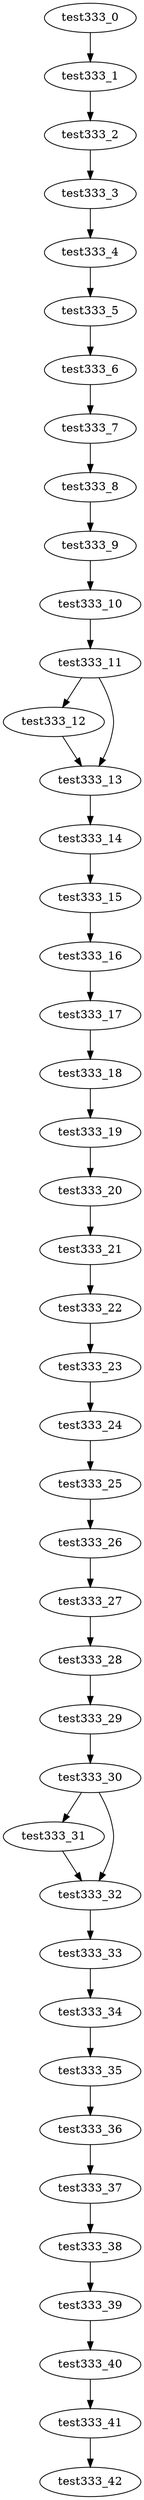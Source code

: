digraph G {
test333_0->test333_1;
test333_1->test333_2;
test333_2->test333_3;
test333_3->test333_4;
test333_4->test333_5;
test333_5->test333_6;
test333_6->test333_7;
test333_7->test333_8;
test333_8->test333_9;
test333_9->test333_10;
test333_10->test333_11;
test333_11->test333_12;
test333_11->test333_13;
test333_12->test333_13;
test333_13->test333_14;
test333_14->test333_15;
test333_15->test333_16;
test333_16->test333_17;
test333_17->test333_18;
test333_18->test333_19;
test333_19->test333_20;
test333_20->test333_21;
test333_21->test333_22;
test333_22->test333_23;
test333_23->test333_24;
test333_24->test333_25;
test333_25->test333_26;
test333_26->test333_27;
test333_27->test333_28;
test333_28->test333_29;
test333_29->test333_30;
test333_30->test333_31;
test333_30->test333_32;
test333_31->test333_32;
test333_32->test333_33;
test333_33->test333_34;
test333_34->test333_35;
test333_35->test333_36;
test333_36->test333_37;
test333_37->test333_38;
test333_38->test333_39;
test333_39->test333_40;
test333_40->test333_41;
test333_41->test333_42;

}
